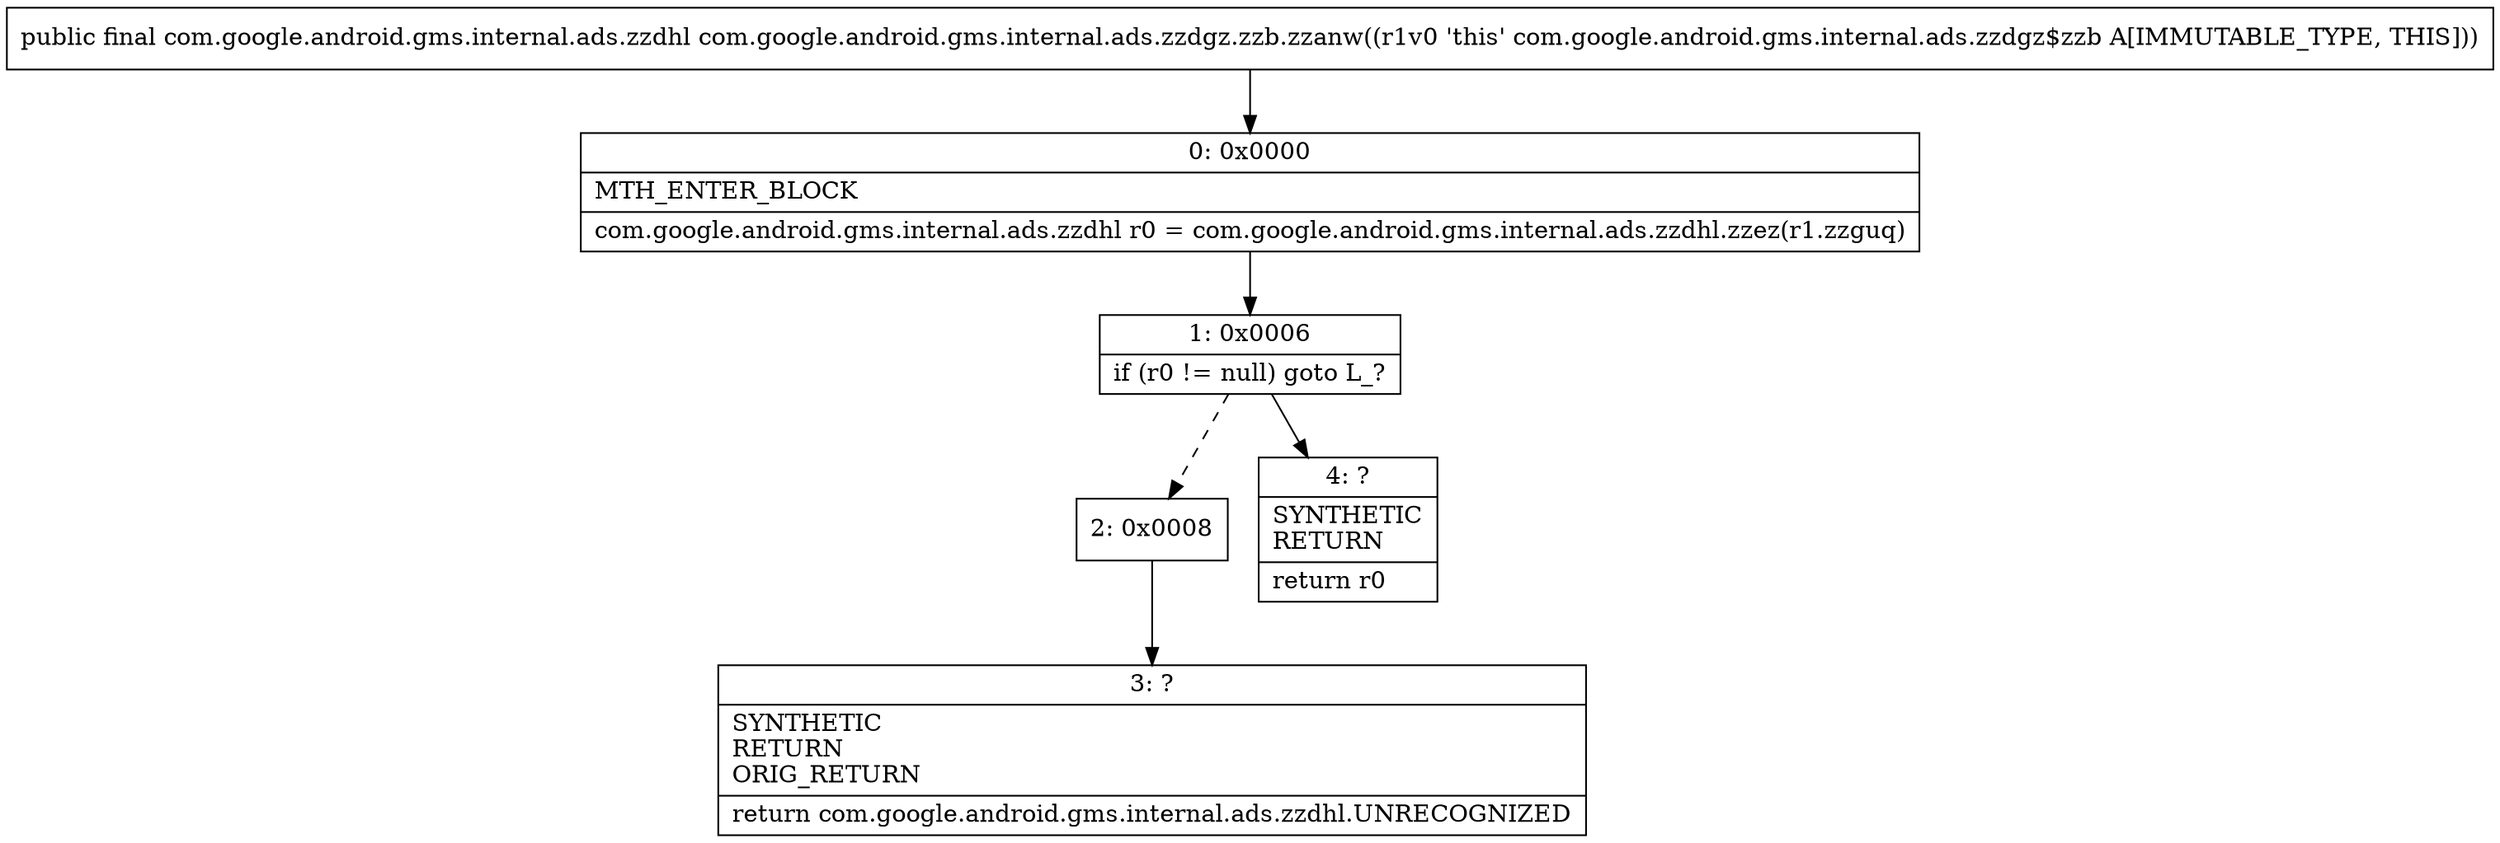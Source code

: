 digraph "CFG forcom.google.android.gms.internal.ads.zzdgz.zzb.zzanw()Lcom\/google\/android\/gms\/internal\/ads\/zzdhl;" {
Node_0 [shape=record,label="{0\:\ 0x0000|MTH_ENTER_BLOCK\l|com.google.android.gms.internal.ads.zzdhl r0 = com.google.android.gms.internal.ads.zzdhl.zzez(r1.zzguq)\l}"];
Node_1 [shape=record,label="{1\:\ 0x0006|if (r0 != null) goto L_?\l}"];
Node_2 [shape=record,label="{2\:\ 0x0008}"];
Node_3 [shape=record,label="{3\:\ ?|SYNTHETIC\lRETURN\lORIG_RETURN\l|return com.google.android.gms.internal.ads.zzdhl.UNRECOGNIZED\l}"];
Node_4 [shape=record,label="{4\:\ ?|SYNTHETIC\lRETURN\l|return r0\l}"];
MethodNode[shape=record,label="{public final com.google.android.gms.internal.ads.zzdhl com.google.android.gms.internal.ads.zzdgz.zzb.zzanw((r1v0 'this' com.google.android.gms.internal.ads.zzdgz$zzb A[IMMUTABLE_TYPE, THIS])) }"];
MethodNode -> Node_0;
Node_0 -> Node_1;
Node_1 -> Node_2[style=dashed];
Node_1 -> Node_4;
Node_2 -> Node_3;
}

